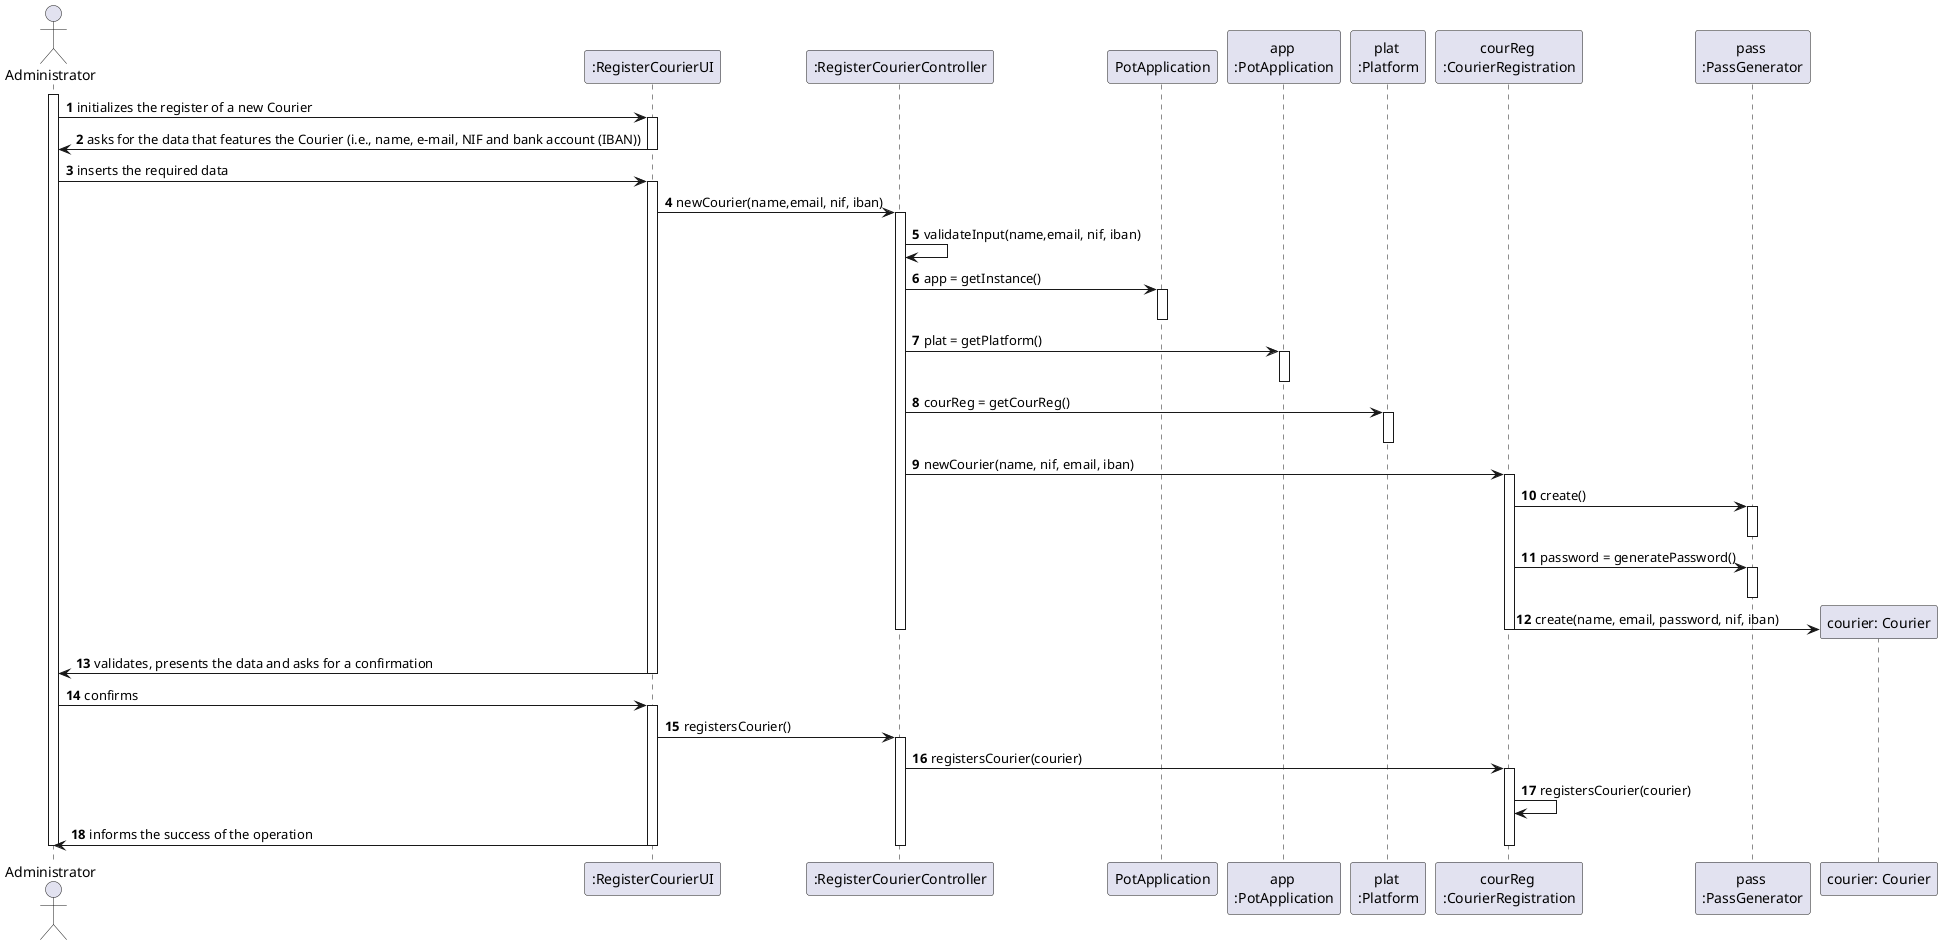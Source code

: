 @startuml
autonumber
actor "Administrator" as ADMIN

participant ":RegisterCourierUI" as UI
participant ":RegisterCourierController" as CTRL
participant "PotApplication" as PA
participant "app \n:PotApplication" as APA
participant "plat \n:Platform" as PLAT
participant "courReg \n:CourierRegistration" as RF
participant "pass \n:PassGenerator" as PS
participant "courier: Courier" as CR



activate ADMIN

ADMIN -> UI : initializes the register of a new Courier
activate UI
UI -> ADMIN : asks for the data that features the Courier (i.e., name, e-mail, NIF and bank account (IBAN))
deactivate UI

ADMIN -> UI : inserts the required data
activate UI
UI -> CTRL : newCourier(name,email, nif, iban)
activate CTRL
CTRL -> CTRL : validateInput(name,email, nif, iban)
CTRL -> PA : app = getInstance()
activate PA
deactivate PA
CTRL -> APA : plat = getPlatform()
activate APA
deactivate APA
CTRL -> PLAT : courReg = getCourReg()
activate PLAT
deactivate PLAT
CTRL -> RF : newCourier(name, nif, email, iban)
activate RF
RF -> PS : create()
activate PS
deactivate PS
RF -> PS : password = generatePassword()
activate PS
deactivate PS
RF -> CR ** : create(name, email, password, nif, iban)
deactivate RF
deactivate CTRL


UI -> ADMIN : validates, presents the data and asks for a confirmation
deactivate UI

ADMIN -> UI : confirms
activate UI
UI -> CTRL : registersCourier()
activate CTRL
CTRL -> RF : registersCourier(courier)
activate RF
RF -> RF : registersCourier(courier)
UI -> ADMIN : informs the success of the operation
deactivate RF
deactivate CTRL
deactivate UI

deactivate ADMIN

@enduml
